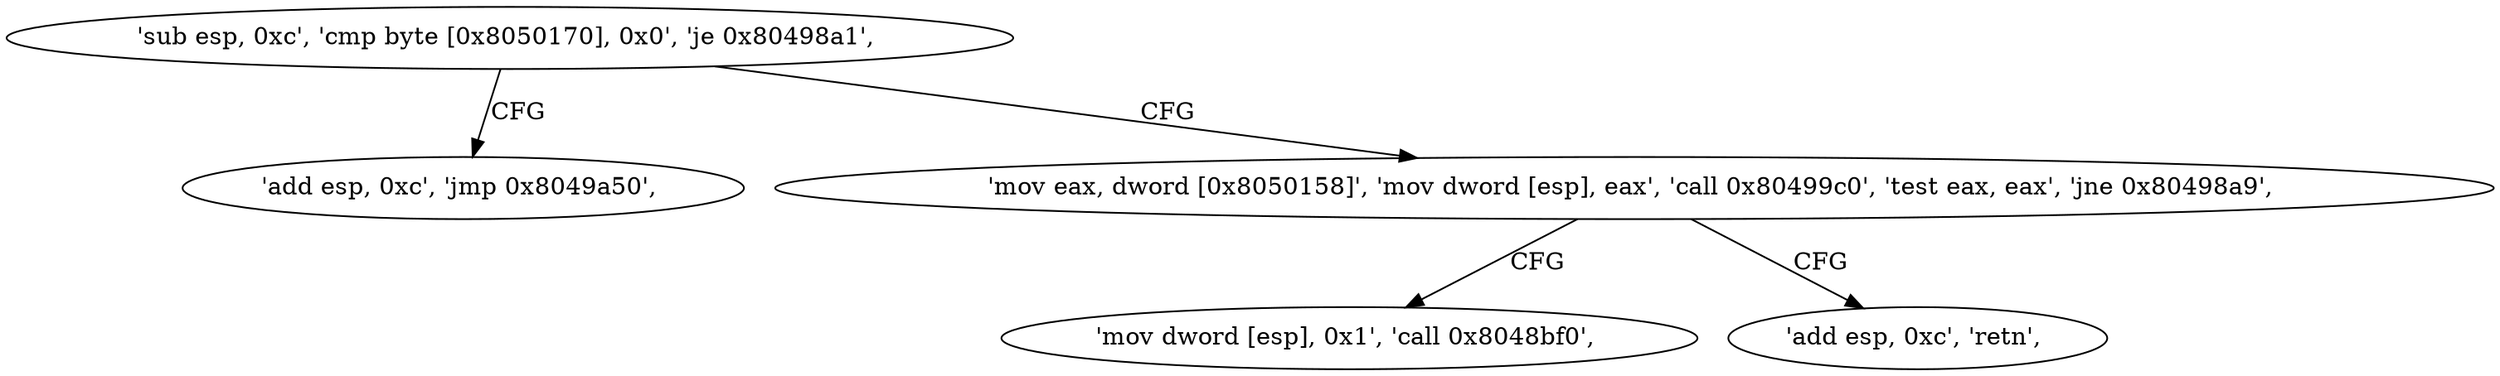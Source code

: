 digraph "func" {
"134518912" [label = "'sub esp, 0xc', 'cmp byte [0x8050170], 0x0', 'je 0x80498a1', " ]
"134518945" [label = "'add esp, 0xc', 'jmp 0x8049a50', " ]
"134518924" [label = "'mov eax, dword [0x8050158]', 'mov dword [esp], eax', 'call 0x80499c0', 'test eax, eax', 'jne 0x80498a9', " ]
"134518953" [label = "'mov dword [esp], 0x1', 'call 0x8048bf0', " ]
"134518941" [label = "'add esp, 0xc', 'retn', " ]
"134518912" -> "134518945" [ label = "CFG" ]
"134518912" -> "134518924" [ label = "CFG" ]
"134518924" -> "134518953" [ label = "CFG" ]
"134518924" -> "134518941" [ label = "CFG" ]
}
